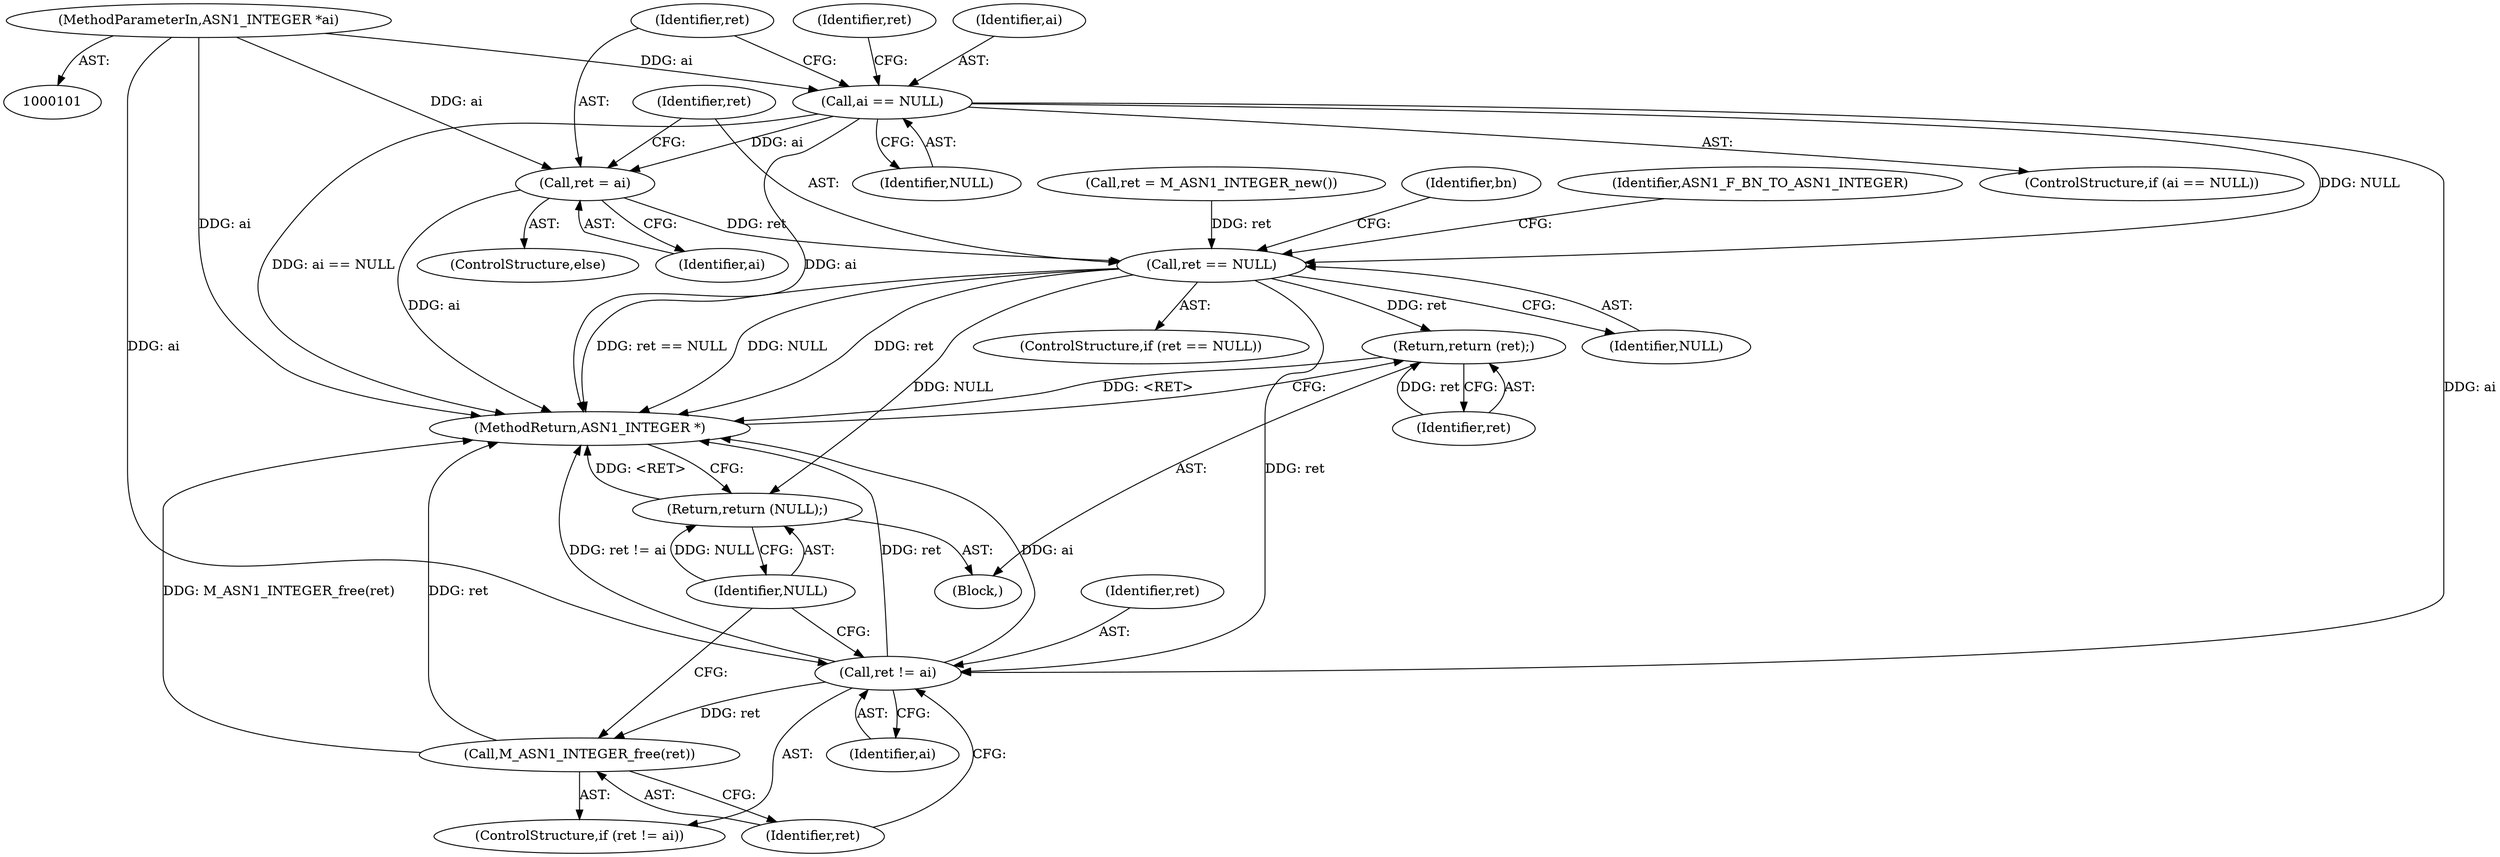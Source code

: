 digraph "0_openssl_3661bb4e7934668bd99ca777ea8b30eedfafa871@pointer" {
"1000116" [label="(Call,ret = ai)"];
"1000109" [label="(Call,ai == NULL)"];
"1000103" [label="(MethodParameterIn,ASN1_INTEGER *ai)"];
"1000120" [label="(Call,ret == NULL)"];
"1000205" [label="(Return,return (ret);)"];
"1000209" [label="(Call,ret != ai)"];
"1000212" [label="(Call,M_ASN1_INTEGER_free(ret))"];
"1000214" [label="(Return,return (NULL);)"];
"1000209" [label="(Call,ret != ai)"];
"1000113" [label="(Identifier,ret)"];
"1000115" [label="(ControlStructure,else)"];
"1000212" [label="(Call,M_ASN1_INTEGER_free(ret))"];
"1000211" [label="(Identifier,ai)"];
"1000205" [label="(Return,return (ret);)"];
"1000108" [label="(ControlStructure,if (ai == NULL))"];
"1000122" [label="(Identifier,NULL)"];
"1000118" [label="(Identifier,ai)"];
"1000214" [label="(Return,return (NULL);)"];
"1000216" [label="(MethodReturn,ASN1_INTEGER *)"];
"1000104" [label="(Block,)"];
"1000111" [label="(Identifier,NULL)"];
"1000110" [label="(Identifier,ai)"];
"1000134" [label="(Identifier,bn)"];
"1000213" [label="(Identifier,ret)"];
"1000208" [label="(ControlStructure,if (ret != ai))"];
"1000116" [label="(Call,ret = ai)"];
"1000125" [label="(Identifier,ASN1_F_BN_TO_ASN1_INTEGER)"];
"1000121" [label="(Identifier,ret)"];
"1000206" [label="(Identifier,ret)"];
"1000120" [label="(Call,ret == NULL)"];
"1000103" [label="(MethodParameterIn,ASN1_INTEGER *ai)"];
"1000117" [label="(Identifier,ret)"];
"1000119" [label="(ControlStructure,if (ret == NULL))"];
"1000109" [label="(Call,ai == NULL)"];
"1000215" [label="(Identifier,NULL)"];
"1000112" [label="(Call,ret = M_ASN1_INTEGER_new())"];
"1000210" [label="(Identifier,ret)"];
"1000116" -> "1000115"  [label="AST: "];
"1000116" -> "1000118"  [label="CFG: "];
"1000117" -> "1000116"  [label="AST: "];
"1000118" -> "1000116"  [label="AST: "];
"1000121" -> "1000116"  [label="CFG: "];
"1000116" -> "1000216"  [label="DDG: ai"];
"1000109" -> "1000116"  [label="DDG: ai"];
"1000103" -> "1000116"  [label="DDG: ai"];
"1000116" -> "1000120"  [label="DDG: ret"];
"1000109" -> "1000108"  [label="AST: "];
"1000109" -> "1000111"  [label="CFG: "];
"1000110" -> "1000109"  [label="AST: "];
"1000111" -> "1000109"  [label="AST: "];
"1000113" -> "1000109"  [label="CFG: "];
"1000117" -> "1000109"  [label="CFG: "];
"1000109" -> "1000216"  [label="DDG: ai == NULL"];
"1000109" -> "1000216"  [label="DDG: ai"];
"1000103" -> "1000109"  [label="DDG: ai"];
"1000109" -> "1000120"  [label="DDG: NULL"];
"1000109" -> "1000209"  [label="DDG: ai"];
"1000103" -> "1000101"  [label="AST: "];
"1000103" -> "1000216"  [label="DDG: ai"];
"1000103" -> "1000209"  [label="DDG: ai"];
"1000120" -> "1000119"  [label="AST: "];
"1000120" -> "1000122"  [label="CFG: "];
"1000121" -> "1000120"  [label="AST: "];
"1000122" -> "1000120"  [label="AST: "];
"1000125" -> "1000120"  [label="CFG: "];
"1000134" -> "1000120"  [label="CFG: "];
"1000120" -> "1000216"  [label="DDG: ret"];
"1000120" -> "1000216"  [label="DDG: ret == NULL"];
"1000120" -> "1000216"  [label="DDG: NULL"];
"1000112" -> "1000120"  [label="DDG: ret"];
"1000120" -> "1000205"  [label="DDG: ret"];
"1000120" -> "1000209"  [label="DDG: ret"];
"1000120" -> "1000214"  [label="DDG: NULL"];
"1000205" -> "1000104"  [label="AST: "];
"1000205" -> "1000206"  [label="CFG: "];
"1000206" -> "1000205"  [label="AST: "];
"1000216" -> "1000205"  [label="CFG: "];
"1000205" -> "1000216"  [label="DDG: <RET>"];
"1000206" -> "1000205"  [label="DDG: ret"];
"1000209" -> "1000208"  [label="AST: "];
"1000209" -> "1000211"  [label="CFG: "];
"1000210" -> "1000209"  [label="AST: "];
"1000211" -> "1000209"  [label="AST: "];
"1000213" -> "1000209"  [label="CFG: "];
"1000215" -> "1000209"  [label="CFG: "];
"1000209" -> "1000216"  [label="DDG: ret != ai"];
"1000209" -> "1000216"  [label="DDG: ret"];
"1000209" -> "1000216"  [label="DDG: ai"];
"1000209" -> "1000212"  [label="DDG: ret"];
"1000212" -> "1000208"  [label="AST: "];
"1000212" -> "1000213"  [label="CFG: "];
"1000213" -> "1000212"  [label="AST: "];
"1000215" -> "1000212"  [label="CFG: "];
"1000212" -> "1000216"  [label="DDG: M_ASN1_INTEGER_free(ret)"];
"1000212" -> "1000216"  [label="DDG: ret"];
"1000214" -> "1000104"  [label="AST: "];
"1000214" -> "1000215"  [label="CFG: "];
"1000215" -> "1000214"  [label="AST: "];
"1000216" -> "1000214"  [label="CFG: "];
"1000214" -> "1000216"  [label="DDG: <RET>"];
"1000215" -> "1000214"  [label="DDG: NULL"];
}
